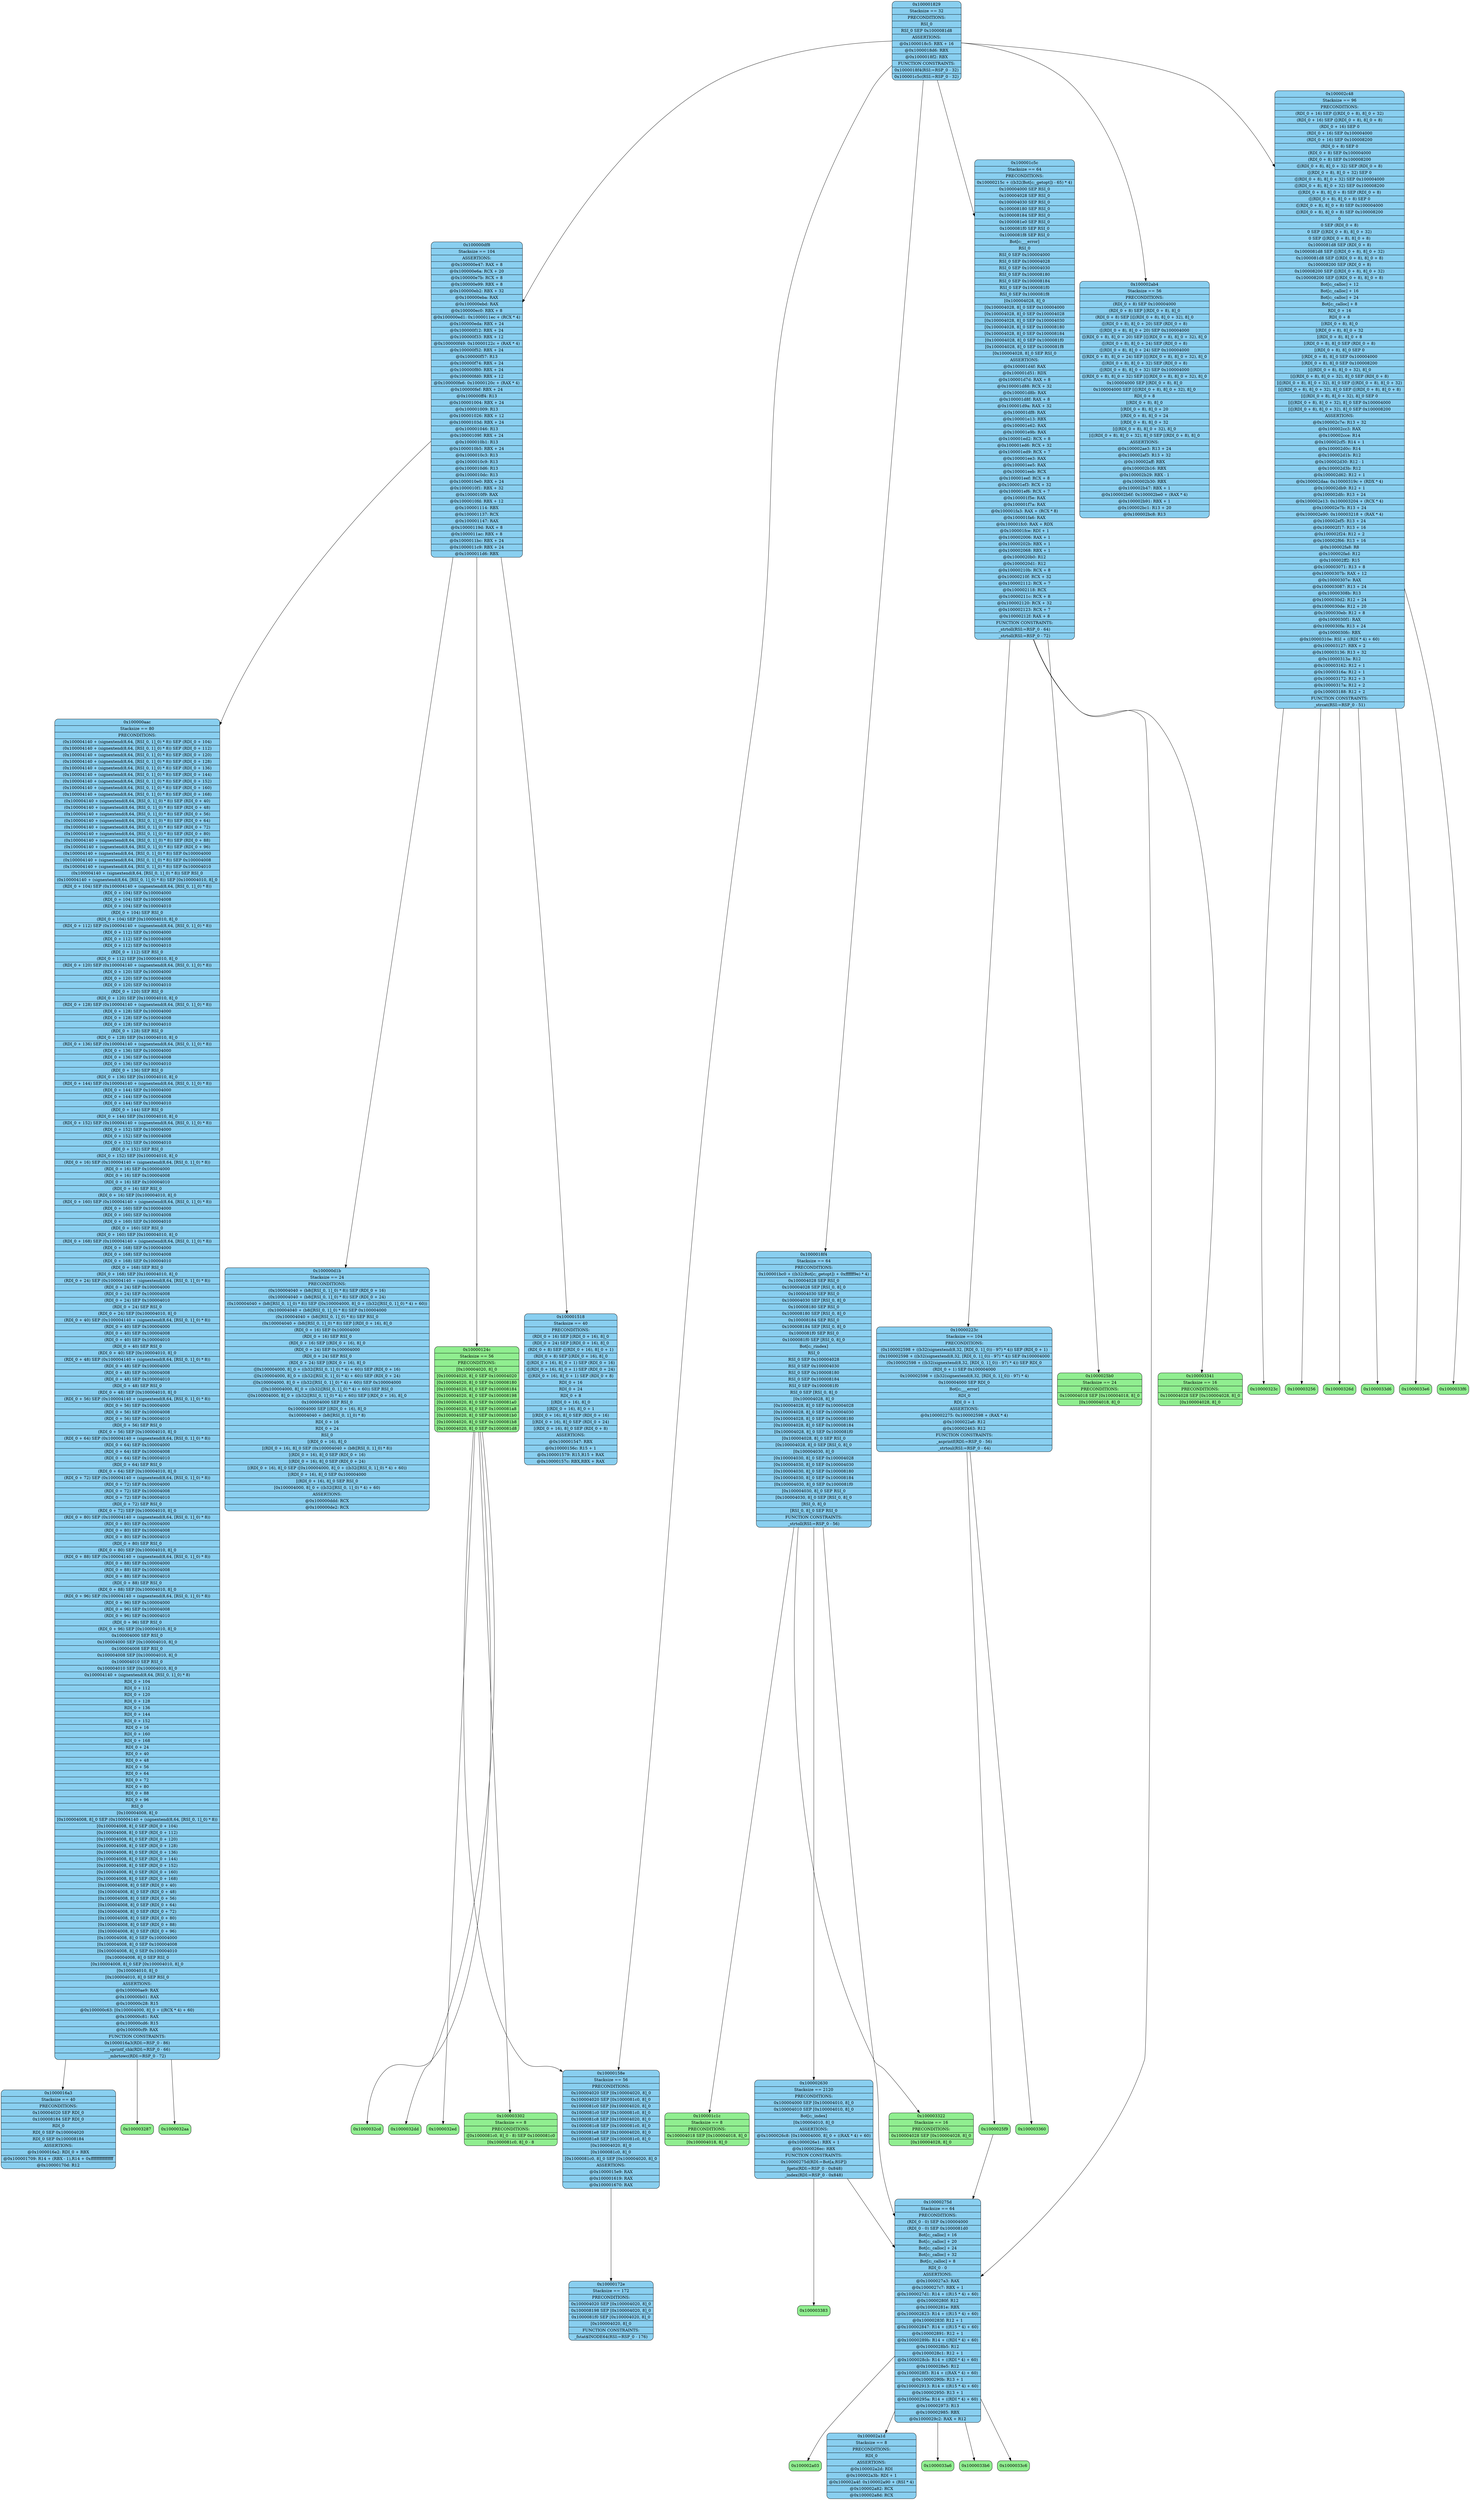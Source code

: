 diGraph hexdump{
	hexdump_100000aac  [style=filled fillcolor="#89CFF0" fontcolor="#000000" shape=Mrecord label="{0x100000aac|Stacksize == 80|PRECONDITIONS:|(0x100004140 + (signextend(8,64, [RSI_0, 1]_0) * 8)) SEP (RDI_0 + 104)|(0x100004140 + (signextend(8,64, [RSI_0, 1]_0) * 8)) SEP (RDI_0 + 112)|(0x100004140 + (signextend(8,64, [RSI_0, 1]_0) * 8)) SEP (RDI_0 + 120)|(0x100004140 + (signextend(8,64, [RSI_0, 1]_0) * 8)) SEP (RDI_0 + 128)|(0x100004140 + (signextend(8,64, [RSI_0, 1]_0) * 8)) SEP (RDI_0 + 136)|(0x100004140 + (signextend(8,64, [RSI_0, 1]_0) * 8)) SEP (RDI_0 + 144)|(0x100004140 + (signextend(8,64, [RSI_0, 1]_0) * 8)) SEP (RDI_0 + 152)|(0x100004140 + (signextend(8,64, [RSI_0, 1]_0) * 8)) SEP (RDI_0 + 160)|(0x100004140 + (signextend(8,64, [RSI_0, 1]_0) * 8)) SEP (RDI_0 + 168)|(0x100004140 + (signextend(8,64, [RSI_0, 1]_0) * 8)) SEP (RDI_0 + 40)|(0x100004140 + (signextend(8,64, [RSI_0, 1]_0) * 8)) SEP (RDI_0 + 48)|(0x100004140 + (signextend(8,64, [RSI_0, 1]_0) * 8)) SEP (RDI_0 + 56)|(0x100004140 + (signextend(8,64, [RSI_0, 1]_0) * 8)) SEP (RDI_0 + 64)|(0x100004140 + (signextend(8,64, [RSI_0, 1]_0) * 8)) SEP (RDI_0 + 72)|(0x100004140 + (signextend(8,64, [RSI_0, 1]_0) * 8)) SEP (RDI_0 + 80)|(0x100004140 + (signextend(8,64, [RSI_0, 1]_0) * 8)) SEP (RDI_0 + 88)|(0x100004140 + (signextend(8,64, [RSI_0, 1]_0) * 8)) SEP (RDI_0 + 96)|(0x100004140 + (signextend(8,64, [RSI_0, 1]_0) * 8)) SEP 0x100004000|(0x100004140 + (signextend(8,64, [RSI_0, 1]_0) * 8)) SEP 0x100004008|(0x100004140 + (signextend(8,64, [RSI_0, 1]_0) * 8)) SEP 0x100004010|(0x100004140 + (signextend(8,64, [RSI_0, 1]_0) * 8)) SEP RSI_0|(0x100004140 + (signextend(8,64, [RSI_0, 1]_0) * 8)) SEP [0x100004010, 8]_0|(RDI_0 + 104) SEP (0x100004140 + (signextend(8,64, [RSI_0, 1]_0) * 8))|(RDI_0 + 104) SEP 0x100004000|(RDI_0 + 104) SEP 0x100004008|(RDI_0 + 104) SEP 0x100004010|(RDI_0 + 104) SEP RSI_0|(RDI_0 + 104) SEP [0x100004010, 8]_0|(RDI_0 + 112) SEP (0x100004140 + (signextend(8,64, [RSI_0, 1]_0) * 8))|(RDI_0 + 112) SEP 0x100004000|(RDI_0 + 112) SEP 0x100004008|(RDI_0 + 112) SEP 0x100004010|(RDI_0 + 112) SEP RSI_0|(RDI_0 + 112) SEP [0x100004010, 8]_0|(RDI_0 + 120) SEP (0x100004140 + (signextend(8,64, [RSI_0, 1]_0) * 8))|(RDI_0 + 120) SEP 0x100004000|(RDI_0 + 120) SEP 0x100004008|(RDI_0 + 120) SEP 0x100004010|(RDI_0 + 120) SEP RSI_0|(RDI_0 + 120) SEP [0x100004010, 8]_0|(RDI_0 + 128) SEP (0x100004140 + (signextend(8,64, [RSI_0, 1]_0) * 8))|(RDI_0 + 128) SEP 0x100004000|(RDI_0 + 128) SEP 0x100004008|(RDI_0 + 128) SEP 0x100004010|(RDI_0 + 128) SEP RSI_0|(RDI_0 + 128) SEP [0x100004010, 8]_0|(RDI_0 + 136) SEP (0x100004140 + (signextend(8,64, [RSI_0, 1]_0) * 8))|(RDI_0 + 136) SEP 0x100004000|(RDI_0 + 136) SEP 0x100004008|(RDI_0 + 136) SEP 0x100004010|(RDI_0 + 136) SEP RSI_0|(RDI_0 + 136) SEP [0x100004010, 8]_0|(RDI_0 + 144) SEP (0x100004140 + (signextend(8,64, [RSI_0, 1]_0) * 8))|(RDI_0 + 144) SEP 0x100004000|(RDI_0 + 144) SEP 0x100004008|(RDI_0 + 144) SEP 0x100004010|(RDI_0 + 144) SEP RSI_0|(RDI_0 + 144) SEP [0x100004010, 8]_0|(RDI_0 + 152) SEP (0x100004140 + (signextend(8,64, [RSI_0, 1]_0) * 8))|(RDI_0 + 152) SEP 0x100004000|(RDI_0 + 152) SEP 0x100004008|(RDI_0 + 152) SEP 0x100004010|(RDI_0 + 152) SEP RSI_0|(RDI_0 + 152) SEP [0x100004010, 8]_0|(RDI_0 + 16) SEP (0x100004140 + (signextend(8,64, [RSI_0, 1]_0) * 8))|(RDI_0 + 16) SEP 0x100004000|(RDI_0 + 16) SEP 0x100004008|(RDI_0 + 16) SEP 0x100004010|(RDI_0 + 16) SEP RSI_0|(RDI_0 + 16) SEP [0x100004010, 8]_0|(RDI_0 + 160) SEP (0x100004140 + (signextend(8,64, [RSI_0, 1]_0) * 8))|(RDI_0 + 160) SEP 0x100004000|(RDI_0 + 160) SEP 0x100004008|(RDI_0 + 160) SEP 0x100004010|(RDI_0 + 160) SEP RSI_0|(RDI_0 + 160) SEP [0x100004010, 8]_0|(RDI_0 + 168) SEP (0x100004140 + (signextend(8,64, [RSI_0, 1]_0) * 8))|(RDI_0 + 168) SEP 0x100004000|(RDI_0 + 168) SEP 0x100004008|(RDI_0 + 168) SEP 0x100004010|(RDI_0 + 168) SEP RSI_0|(RDI_0 + 168) SEP [0x100004010, 8]_0|(RDI_0 + 24) SEP (0x100004140 + (signextend(8,64, [RSI_0, 1]_0) * 8))|(RDI_0 + 24) SEP 0x100004000|(RDI_0 + 24) SEP 0x100004008|(RDI_0 + 24) SEP 0x100004010|(RDI_0 + 24) SEP RSI_0|(RDI_0 + 24) SEP [0x100004010, 8]_0|(RDI_0 + 40) SEP (0x100004140 + (signextend(8,64, [RSI_0, 1]_0) * 8))|(RDI_0 + 40) SEP 0x100004000|(RDI_0 + 40) SEP 0x100004008|(RDI_0 + 40) SEP 0x100004010|(RDI_0 + 40) SEP RSI_0|(RDI_0 + 40) SEP [0x100004010, 8]_0|(RDI_0 + 48) SEP (0x100004140 + (signextend(8,64, [RSI_0, 1]_0) * 8))|(RDI_0 + 48) SEP 0x100004000|(RDI_0 + 48) SEP 0x100004008|(RDI_0 + 48) SEP 0x100004010|(RDI_0 + 48) SEP RSI_0|(RDI_0 + 48) SEP [0x100004010, 8]_0|(RDI_0 + 56) SEP (0x100004140 + (signextend(8,64, [RSI_0, 1]_0) * 8))|(RDI_0 + 56) SEP 0x100004000|(RDI_0 + 56) SEP 0x100004008|(RDI_0 + 56) SEP 0x100004010|(RDI_0 + 56) SEP RSI_0|(RDI_0 + 56) SEP [0x100004010, 8]_0|(RDI_0 + 64) SEP (0x100004140 + (signextend(8,64, [RSI_0, 1]_0) * 8))|(RDI_0 + 64) SEP 0x100004000|(RDI_0 + 64) SEP 0x100004008|(RDI_0 + 64) SEP 0x100004010|(RDI_0 + 64) SEP RSI_0|(RDI_0 + 64) SEP [0x100004010, 8]_0|(RDI_0 + 72) SEP (0x100004140 + (signextend(8,64, [RSI_0, 1]_0) * 8))|(RDI_0 + 72) SEP 0x100004000|(RDI_0 + 72) SEP 0x100004008|(RDI_0 + 72) SEP 0x100004010|(RDI_0 + 72) SEP RSI_0|(RDI_0 + 72) SEP [0x100004010, 8]_0|(RDI_0 + 80) SEP (0x100004140 + (signextend(8,64, [RSI_0, 1]_0) * 8))|(RDI_0 + 80) SEP 0x100004000|(RDI_0 + 80) SEP 0x100004008|(RDI_0 + 80) SEP 0x100004010|(RDI_0 + 80) SEP RSI_0|(RDI_0 + 80) SEP [0x100004010, 8]_0|(RDI_0 + 88) SEP (0x100004140 + (signextend(8,64, [RSI_0, 1]_0) * 8))|(RDI_0 + 88) SEP 0x100004000|(RDI_0 + 88) SEP 0x100004008|(RDI_0 + 88) SEP 0x100004010|(RDI_0 + 88) SEP RSI_0|(RDI_0 + 88) SEP [0x100004010, 8]_0|(RDI_0 + 96) SEP (0x100004140 + (signextend(8,64, [RSI_0, 1]_0) * 8))|(RDI_0 + 96) SEP 0x100004000|(RDI_0 + 96) SEP 0x100004008|(RDI_0 + 96) SEP 0x100004010|(RDI_0 + 96) SEP RSI_0|(RDI_0 + 96) SEP [0x100004010, 8]_0|0x100004000 SEP RSI_0|0x100004000 SEP [0x100004010, 8]_0|0x100004008 SEP RSI_0|0x100004008 SEP [0x100004010, 8]_0|0x100004010 SEP RSI_0|0x100004010 SEP [0x100004010, 8]_0|0x100004140 + (signextend(8,64, [RSI_0, 1]_0) * 8)|RDI_0 + 104|RDI_0 + 112|RDI_0 + 120|RDI_0 + 128|RDI_0 + 136|RDI_0 + 144|RDI_0 + 152|RDI_0 + 16|RDI_0 + 160|RDI_0 + 168|RDI_0 + 24|RDI_0 + 40|RDI_0 + 48|RDI_0 + 56|RDI_0 + 64|RDI_0 + 72|RDI_0 + 80|RDI_0 + 88|RDI_0 + 96|RSI_0|[0x100004008, 8]_0|[0x100004008, 8]_0 SEP (0x100004140 + (signextend(8,64, [RSI_0, 1]_0) * 8))|[0x100004008, 8]_0 SEP (RDI_0 + 104)|[0x100004008, 8]_0 SEP (RDI_0 + 112)|[0x100004008, 8]_0 SEP (RDI_0 + 120)|[0x100004008, 8]_0 SEP (RDI_0 + 128)|[0x100004008, 8]_0 SEP (RDI_0 + 136)|[0x100004008, 8]_0 SEP (RDI_0 + 144)|[0x100004008, 8]_0 SEP (RDI_0 + 152)|[0x100004008, 8]_0 SEP (RDI_0 + 160)|[0x100004008, 8]_0 SEP (RDI_0 + 168)|[0x100004008, 8]_0 SEP (RDI_0 + 40)|[0x100004008, 8]_0 SEP (RDI_0 + 48)|[0x100004008, 8]_0 SEP (RDI_0 + 56)|[0x100004008, 8]_0 SEP (RDI_0 + 64)|[0x100004008, 8]_0 SEP (RDI_0 + 72)|[0x100004008, 8]_0 SEP (RDI_0 + 80)|[0x100004008, 8]_0 SEP (RDI_0 + 88)|[0x100004008, 8]_0 SEP (RDI_0 + 96)|[0x100004008, 8]_0 SEP 0x100004000|[0x100004008, 8]_0 SEP 0x100004008|[0x100004008, 8]_0 SEP 0x100004010|[0x100004008, 8]_0 SEP RSI_0|[0x100004008, 8]_0 SEP [0x100004010, 8]_0|[0x100004010, 8]_0|[0x100004010, 8]_0 SEP RSI_0|ASSERTIONS:|@0x100000ae9: RAX|@0x100000b01: RAX|@0x100000c28: R15|@0x100000c63: [0x100004000, 8]_0 + ((RCX * 4) + 60)|@0x100000c81: RAX|@0x100000cd6: R15|@0x100000cf9: RAX|FUNCTION CONSTRAINTS:|0x1000016a3(RDI:=RSP_0 - 86)|___sprintf_chk(RDI:=RSP_0 - 66)|_mbrtowc(RDI:=RSP_0 - 72)}"]
	hexdump_100000d1b  [style=filled fillcolor="#89CFF0" fontcolor="#000000" shape=Mrecord label="{0x100000d1b|Stacksize == 24|PRECONDITIONS:|(0x100004040 + (b8([RSI_0, 1]_0) * 8)) SEP (RDI_0 + 16)|(0x100004040 + (b8([RSI_0, 1]_0) * 8)) SEP (RDI_0 + 24)|(0x100004040 + (b8([RSI_0, 1]_0) * 8)) SEP ([0x100004000, 8]_0 + ((b32([RSI_0, 1]_0) * 4) + 60))|(0x100004040 + (b8([RSI_0, 1]_0) * 8)) SEP 0x100004000|(0x100004040 + (b8([RSI_0, 1]_0) * 8)) SEP RSI_0|(0x100004040 + (b8([RSI_0, 1]_0) * 8)) SEP [(RDI_0 + 16), 8]_0|(RDI_0 + 16) SEP 0x100004000|(RDI_0 + 16) SEP RSI_0|(RDI_0 + 16) SEP [(RDI_0 + 16), 8]_0|(RDI_0 + 24) SEP 0x100004000|(RDI_0 + 24) SEP RSI_0|(RDI_0 + 24) SEP [(RDI_0 + 16), 8]_0|([0x100004000, 8]_0 + ((b32([RSI_0, 1]_0) * 4) + 60)) SEP (RDI_0 + 16)|([0x100004000, 8]_0 + ((b32([RSI_0, 1]_0) * 4) + 60)) SEP (RDI_0 + 24)|([0x100004000, 8]_0 + ((b32([RSI_0, 1]_0) * 4) + 60)) SEP 0x100004000|([0x100004000, 8]_0 + ((b32([RSI_0, 1]_0) * 4) + 60)) SEP RSI_0|([0x100004000, 8]_0 + ((b32([RSI_0, 1]_0) * 4) + 60)) SEP [(RDI_0 + 16), 8]_0|0x100004000 SEP RSI_0|0x100004000 SEP [(RDI_0 + 16), 8]_0|0x100004040 + (b8([RSI_0, 1]_0) * 8)|RDI_0 + 16|RDI_0 + 24|RSI_0|[(RDI_0 + 16), 8]_0|[(RDI_0 + 16), 8]_0 SEP (0x100004040 + (b8([RSI_0, 1]_0) * 8))|[(RDI_0 + 16), 8]_0 SEP (RDI_0 + 16)|[(RDI_0 + 16), 8]_0 SEP (RDI_0 + 24)|[(RDI_0 + 16), 8]_0 SEP ([0x100004000, 8]_0 + ((b32([RSI_0, 1]_0) * 4) + 60))|[(RDI_0 + 16), 8]_0 SEP 0x100004000|[(RDI_0 + 16), 8]_0 SEP RSI_0|[0x100004000, 8]_0 + ((b32([RSI_0, 1]_0) * 4) + 60)|ASSERTIONS:|@0x100000ddd: RCX|@0x100000de2: RCX}"]
	hexdump_100000df8  [style=filled fillcolor="#89CFF0" fontcolor="#000000" shape=Mrecord label="{0x100000df8|Stacksize == 104|ASSERTIONS:|@0x100000e47: RAX + 8|@0x100000e6a: RCX + 20|@0x100000e7b: RCX + 8|@0x100000e99: RBX + 8|@0x100000eb2: RBX + 32|@0x100000eba: RAX|@0x100000ebd: RAX|@0x100000ec0: RBX + 8|@0x100000ed1: 0x1000011ec + (RCX * 4)|@0x100000eda: RBX + 24|@0x100000f12: RBX + 24|@0x100000f33: RBX + 12|@0x100000f49: 0x10000122c + (RAX * 4)|@0x100000f52: RBX + 24|@0x100000f57: R13|@0x100000f74: RBX + 24|@0x100000f80: RBX + 24|@0x100000fd0: RBX + 12|@0x100000fe6: 0x10000120c + (RAX * 4)|@0x100000fef: RBX + 24|@0x100000ff4: R13|@0x100001004: RBX + 24|@0x100001009: R13|@0x100001026: RBX + 12|@0x10000103d: RBX + 24|@0x100001046: R13|@0x10000109f: RBX + 24|@0x1000010b1: R13|@0x1000010b5: RBX + 24|@0x1000010c3: R13|@0x1000010c9: R13|@0x1000010d6: R13|@0x1000010dc: R13|@0x1000010e0: RBX + 24|@0x1000010f1: RBX + 32|@0x1000010f9: RAX|@0x1000010fd: RBX + 12|@0x100001114: RBX|@0x100001137: RCX|@0x100001147: RAX|@0x10000119d: RAX + 8|@0x1000011ac: RBX + 8|@0x1000011bc: RBX + 24|@0x1000011c9: RBX + 24|@0x1000011d6: RBX}"]
	hexdump_10000124c  [style=filled fillcolor="#90EE90" fontcolor="#000000" shape=Mrecord label="{0x10000124c|Stacksize == 56|PRECONDITIONS:|[0x100004020, 8]_0|[0x100004020, 8]_0 SEP 0x100004020|[0x100004020, 8]_0 SEP 0x100008180|[0x100004020, 8]_0 SEP 0x100008184|[0x100004020, 8]_0 SEP 0x100008198|[0x100004020, 8]_0 SEP 0x1000081a0|[0x100004020, 8]_0 SEP 0x1000081a8|[0x100004020, 8]_0 SEP 0x1000081b0|[0x100004020, 8]_0 SEP 0x1000081b8|[0x100004020, 8]_0 SEP 0x1000081d8}"]
	hexdump_100001518  [style=filled fillcolor="#89CFF0" fontcolor="#000000" shape=Mrecord label="{0x100001518|Stacksize == 40|PRECONDITIONS:|(RDI_0 + 16) SEP [(RDI_0 + 16), 8]_0|(RDI_0 + 24) SEP [(RDI_0 + 16), 8]_0|(RDI_0 + 8) SEP ([(RDI_0 + 16), 8]_0 + 1)|(RDI_0 + 8) SEP [(RDI_0 + 16), 8]_0|([(RDI_0 + 16), 8]_0 + 1) SEP (RDI_0 + 16)|([(RDI_0 + 16), 8]_0 + 1) SEP (RDI_0 + 24)|([(RDI_0 + 16), 8]_0 + 1) SEP (RDI_0 + 8)|RDI_0 + 16|RDI_0 + 24|RDI_0 + 8|[(RDI_0 + 16), 8]_0|[(RDI_0 + 16), 8]_0 + 1|[(RDI_0 + 16), 8]_0 SEP (RDI_0 + 16)|[(RDI_0 + 16), 8]_0 SEP (RDI_0 + 24)|[(RDI_0 + 16), 8]_0 SEP (RDI_0 + 8)|ASSERTIONS:|@0x100001547: RBX|@0x10000156c: R15 + 1|@0x100001579: R15,R15 + RAX|@0x10000157c: RBX,RBX + RAX}"]
	hexdump_10000158e  [style=filled fillcolor="#89CFF0" fontcolor="#000000" shape=Mrecord label="{0x10000158e|Stacksize == 56|PRECONDITIONS:|0x100004020 SEP [0x100004020, 8]_0|0x100004020 SEP [0x1000081c0, 8]_0|0x1000081c0 SEP [0x100004020, 8]_0|0x1000081c0 SEP [0x1000081c0, 8]_0|0x1000081c8 SEP [0x100004020, 8]_0|0x1000081c8 SEP [0x1000081c0, 8]_0|0x1000081e8 SEP [0x100004020, 8]_0|0x1000081e8 SEP [0x1000081c0, 8]_0|[0x100004020, 8]_0|[0x1000081c0, 8]_0|[0x1000081c0, 8]_0 SEP [0x100004020, 8]_0|ASSERTIONS:|@0x1000015e9: RAX|@0x100001619: RAX|@0x100001670: RAX}"]
	hexdump_1000016a3  [style=filled fillcolor="#89CFF0" fontcolor="#000000" shape=Mrecord label="{0x1000016a3|Stacksize == 40|PRECONDITIONS:|0x100004020 SEP RDI_0|0x100008184 SEP RDI_0|RDI_0|RDI_0 SEP 0x100004020|RDI_0 SEP 0x100008184|ASSERTIONS:|@0x1000016e2: RDI_0 + RBX|@0x100001709: R14 + (RBX - 1),R14 + 0xffffffffffffffff|@0x10000170d: R12}"]
	hexdump_10000172e  [style=filled fillcolor="#89CFF0" fontcolor="#000000" shape=Mrecord label="{0x10000172e|Stacksize == 172|PRECONDITIONS:|0x100004020 SEP [0x100004020, 8]_0|0x100008198 SEP [0x100004020, 8]_0|0x1000081f0 SEP [0x100004020, 8]_0|[0x100004020, 8]_0|FUNCTION CONSTRAINTS:|_fstat$INODE64(RSI:=RSP_0 - 176)}"]
	hexdump_100001829  [style=filled fillcolor="#89CFF0" fontcolor="#000000" shape=Mrecord label="{0x100001829|Stacksize == 32|PRECONDITIONS:|RSI_0|RSI_0 SEP 0x1000081d8|ASSERTIONS:|@0x1000018c5: RBX + 16|@0x1000018d6: RBX|@0x1000018f2: RBX|FUNCTION CONSTRAINTS:|0x1000018f4(RSI:=RSP_0 - 32)|0x100001c5c(RSI:=RSP_0 - 32)}"]
	hexdump_1000018f4  [style=filled fillcolor="#89CFF0" fontcolor="#000000" shape=Mrecord label="{0x1000018f4|Stacksize == 64|PRECONDITIONS:|0x100001bc0 + ((b32(Bot[c;_getopt]) + 0xffffff9e) * 4)|0x100004028 SEP RSI_0|0x100004028 SEP [RSI_0, 8]_0|0x100004030 SEP RSI_0|0x100004030 SEP [RSI_0, 8]_0|0x100008180 SEP RSI_0|0x100008180 SEP [RSI_0, 8]_0|0x100008184 SEP RSI_0|0x100008184 SEP [RSI_0, 8]_0|0x1000081f0 SEP RSI_0|0x1000081f0 SEP [RSI_0, 8]_0|Bot[c;_rindex]|RSI_0|RSI_0 SEP 0x100004028|RSI_0 SEP 0x100004030|RSI_0 SEP 0x100008180|RSI_0 SEP 0x100008184|RSI_0 SEP 0x1000081f0|RSI_0 SEP [RSI_0, 8]_0|[0x100004028, 8]_0|[0x100004028, 8]_0 SEP 0x100004028|[0x100004028, 8]_0 SEP 0x100004030|[0x100004028, 8]_0 SEP 0x100008180|[0x100004028, 8]_0 SEP 0x100008184|[0x100004028, 8]_0 SEP 0x1000081f0|[0x100004028, 8]_0 SEP RSI_0|[0x100004028, 8]_0 SEP [RSI_0, 8]_0|[0x100004030, 8]_0|[0x100004030, 8]_0 SEP 0x100004028|[0x100004030, 8]_0 SEP 0x100004030|[0x100004030, 8]_0 SEP 0x100008180|[0x100004030, 8]_0 SEP 0x100008184|[0x100004030, 8]_0 SEP 0x1000081f0|[0x100004030, 8]_0 SEP RSI_0|[0x100004030, 8]_0 SEP [RSI_0, 8]_0|[RSI_0, 8]_0|[RSI_0, 8]_0 SEP RSI_0|FUNCTION CONSTRAINTS:|_strtoll(RSI:=RSP_0 - 56)}"]
	hexdump_100001c1c  [style=filled fillcolor="#90EE90" fontcolor="#000000" shape=Mrecord label="{0x100001c1c|Stacksize == 8|PRECONDITIONS:|0x100004018 SEP [0x100004018, 8]_0|[0x100004018, 8]_0}"]
	hexdump_100001c5c  [style=filled fillcolor="#89CFF0" fontcolor="#000000" shape=Mrecord label="{0x100001c5c|Stacksize == 64|PRECONDITIONS:|0x10000215c + ((b32(Bot[c;_getopt]) - 65) * 4)|0x100004000 SEP RSI_0|0x100004028 SEP RSI_0|0x100004030 SEP RSI_0|0x100008180 SEP RSI_0|0x100008184 SEP RSI_0|0x1000081e0 SEP RSI_0|0x1000081f0 SEP RSI_0|0x1000081f8 SEP RSI_0|Bot[c;___error]|RSI_0|RSI_0 SEP 0x100004000|RSI_0 SEP 0x100004028|RSI_0 SEP 0x100004030|RSI_0 SEP 0x100008180|RSI_0 SEP 0x100008184|RSI_0 SEP 0x1000081f0|RSI_0 SEP 0x1000081f8|[0x100004028, 8]_0|[0x100004028, 8]_0 SEP 0x100004000|[0x100004028, 8]_0 SEP 0x100004028|[0x100004028, 8]_0 SEP 0x100004030|[0x100004028, 8]_0 SEP 0x100008180|[0x100004028, 8]_0 SEP 0x100008184|[0x100004028, 8]_0 SEP 0x1000081f0|[0x100004028, 8]_0 SEP 0x1000081f8|[0x100004028, 8]_0 SEP RSI_0|ASSERTIONS:|@0x100001d4f: RAX|@0x100001d51: RDX|@0x100001d7d: RAX + 8|@0x100001d88: RCX + 32|@0x100001d8b: RAX|@0x100001d8f: RAX + 8|@0x100001d9a: RAX + 32|@0x100001df8: RAX|@0x100001e13: RBX|@0x100001e62: RAX|@0x100001e9b: RAX|@0x100001ed2: RCX + 8|@0x100001ed6: RCX + 32|@0x100001ed9: RCX + 7|@0x100001ee3: RAX|@0x100001ee5: RAX|@0x100001eeb: RCX|@0x100001eef: RCX + 8|@0x100001ef3: RCX + 32|@0x100001ef6: RCX + 7|@0x100001f5e: RAX|@0x100001f7a: RAX|@0x100001fa3: RAX + (RCX * 8)|@0x100001fa6: RAX|@0x100001fc0: RAX + RDX|@0x100001fce: RDI + 1|@0x100002006: RAX + 1|@0x10000202b: RBX + 1|@0x100002068: RBX + 1|@0x1000020b0: R12|@0x1000020d1: R12|@0x10000210b: RCX + 8|@0x10000210f: RCX + 32|@0x100002112: RCX + 7|@0x100002118: RCX|@0x10000211c: RCX + 8|@0x100002120: RCX + 32|@0x100002123: RCX + 7|@0x10000212f: RAX + 8|FUNCTION CONSTRAINTS:|_strtoll(RSI:=RSP_0 - 64)|_strtoll(RSI:=RSP_0 - 72)}"]
	hexdump_10000223c  [style=filled fillcolor="#89CFF0" fontcolor="#000000" shape=Mrecord label="{0x10000223c|Stacksize == 104|PRECONDITIONS:|(0x100002598 + ((b32(signextend(8,32, [RDI_0, 1]_0)) - 97) * 4)) SEP (RDI_0 + 1)|(0x100002598 + ((b32(signextend(8,32, [RDI_0, 1]_0)) - 97) * 4)) SEP 0x100004000|(0x100002598 + ((b32(signextend(8,32, [RDI_0, 1]_0)) - 97) * 4)) SEP RDI_0|(RDI_0 + 1) SEP 0x100004000|0x100002598 + ((b32(signextend(8,32, [RDI_0, 1]_0)) - 97) * 4)|0x100004000 SEP RDI_0|Bot[c;___error]|RDI_0|RDI_0 + 1|ASSERTIONS:|@0x100002275: 0x100002598 + (RAX * 4)|@0x1000022a6: R12|@0x100002463: R12|FUNCTION CONSTRAINTS:|_asprintf(RDI:=RSP_0 - 56)|_strtoul(RSI:=RSP_0 - 64)}"]
	hexdump_1000025b0  [style=filled fillcolor="#90EE90" fontcolor="#000000" shape=Mrecord label="{0x1000025b0|Stacksize == 24|PRECONDITIONS:|0x100004018 SEP [0x100004018, 8]_0|[0x100004018, 8]_0}"]
	hexdump_1000025f9  [style=filled fillcolor="#90EE90" fontcolor="#000000" shape=Mrecord label="0x1000025f9"]
	hexdump_100002630  [style=filled fillcolor="#89CFF0" fontcolor="#000000" shape=Mrecord label="{0x100002630|Stacksize == 2120|PRECONDITIONS:|0x100004000 SEP [0x100004010, 8]_0|0x100004010 SEP [0x100004010, 8]_0|Bot[c;_index]|[0x100004010, 8]_0|ASSERTIONS:|@0x1000026c8: [0x100004000, 8]_0 + ((RAX * 4) + 60)|@0x1000026e1: RBX + 1|@0x1000026ec: RBX|FUNCTION CONSTRAINTS:|0x10000275d(RDI:=Bot[a;RSP])|_fgets(RDI:=RSP_0 - 0x848)|_index(RDI:=RSP_0 - 0x848)}"]
	hexdump_10000275d  [style=filled fillcolor="#89CFF0" fontcolor="#000000" shape=Mrecord label="{0x10000275d|Stacksize == 64|PRECONDITIONS:|(RDI_0 - 0) SEP 0x100004000|(RDI_0 - 0) SEP 0x1000081d0|Bot[c;_calloc] + 16|Bot[c;_calloc] + 20|Bot[c;_calloc] + 24|Bot[c;_calloc] + 32|Bot[c;_calloc] + 8|RDI_0 - 0|ASSERTIONS:|@0x1000027a3: RAX|@0x1000027c7: RBX + 1|@0x1000027d1: R14 + ((R15 * 4) + 60)|@0x10000280f: R12|@0x10000281e: RBX|@0x100002823: R14 + ((R15 * 4) + 60)|@0x10000283f: R12 + 1|@0x100002847: R14 + ((R15 * 4) + 60)|@0x100002891: R12 + 1|@0x10000289b: R14 + ((RDI * 4) + 60)|@0x1000028b5: R12|@0x1000028c1: R12 + 1|@0x1000028cb: R14 + ((RDI * 4) + 60)|@0x1000028e5: R12|@0x1000028f3: R14 + ((RAX * 4) + 60)|@0x10000290b: R13 + 1|@0x100002913: R14 + ((R15 * 4) + 60)|@0x100002950: R13 + 1|@0x10000295a: R14 + ((RDI * 4) + 60)|@0x100002973: R13|@0x100002985: RBX|@0x1000029c2: RAX + R12}"]
	hexdump_100002a03  [style=filled fillcolor="#90EE90" fontcolor="#000000" shape=Mrecord label="0x100002a03"]
	hexdump_100002a1d  [style=filled fillcolor="#89CFF0" fontcolor="#000000" shape=Mrecord label="{0x100002a1d|Stacksize == 8|PRECONDITIONS:|RDI_0|ASSERTIONS:|@0x100002a2d: RDI|@0x100002a3b: RDI + 1|@0x100002a4f: 0x100002a90 + (RSI * 4)|@0x100002a82: RCX|@0x100002a8d: RCX}"]
	hexdump_100002ab4  [style=filled fillcolor="#89CFF0" fontcolor="#000000" shape=Mrecord label="{0x100002ab4|Stacksize == 56|PRECONDITIONS:|(RDI_0 + 8) SEP 0x100004000|(RDI_0 + 8) SEP [(RDI_0 + 8), 8]_0|(RDI_0 + 8) SEP [([(RDI_0 + 8), 8]_0 + 32), 8]_0|([(RDI_0 + 8), 8]_0 + 20) SEP (RDI_0 + 8)|([(RDI_0 + 8), 8]_0 + 20) SEP 0x100004000|([(RDI_0 + 8), 8]_0 + 20) SEP [([(RDI_0 + 8), 8]_0 + 32), 8]_0|([(RDI_0 + 8), 8]_0 + 24) SEP (RDI_0 + 8)|([(RDI_0 + 8), 8]_0 + 24) SEP 0x100004000|([(RDI_0 + 8), 8]_0 + 24) SEP [([(RDI_0 + 8), 8]_0 + 32), 8]_0|([(RDI_0 + 8), 8]_0 + 32) SEP (RDI_0 + 8)|([(RDI_0 + 8), 8]_0 + 32) SEP 0x100004000|([(RDI_0 + 8), 8]_0 + 32) SEP [([(RDI_0 + 8), 8]_0 + 32), 8]_0|0x100004000 SEP [(RDI_0 + 8), 8]_0|0x100004000 SEP [([(RDI_0 + 8), 8]_0 + 32), 8]_0|RDI_0 + 8|[(RDI_0 + 8), 8]_0|[(RDI_0 + 8), 8]_0 + 20|[(RDI_0 + 8), 8]_0 + 24|[(RDI_0 + 8), 8]_0 + 32|[([(RDI_0 + 8), 8]_0 + 32), 8]_0|[([(RDI_0 + 8), 8]_0 + 32), 8]_0 SEP [(RDI_0 + 8), 8]_0|ASSERTIONS:|@0x100002ae3: R13 + 24|@0x100002af3: R13 + 32|@0x100002aff: RBX|@0x100002b16: RBX|@0x100002b29: RBX - 1|@0x100002b30: RBX|@0x100002b47: RBX + 1|@0x100002b6f: 0x100002be0 + (RAX * 4)|@0x100002b91: RBX + 1|@0x100002bc1: R13 + 20|@0x100002bc8: R13}"]
	hexdump_100002c48  [style=filled fillcolor="#89CFF0" fontcolor="#000000" shape=Mrecord label="{0x100002c48|Stacksize == 96|PRECONDITIONS:|(RDI_0 + 16) SEP ([(RDI_0 + 8), 8]_0 + 32)|(RDI_0 + 16) SEP ([(RDI_0 + 8), 8]_0 + 8)|(RDI_0 + 16) SEP 0|(RDI_0 + 16) SEP 0x100004000|(RDI_0 + 16) SEP 0x100008200|(RDI_0 + 8) SEP 0|(RDI_0 + 8) SEP 0x100004000|(RDI_0 + 8) SEP 0x100008200|([(RDI_0 + 8), 8]_0 + 32) SEP (RDI_0 + 8)|([(RDI_0 + 8), 8]_0 + 32) SEP 0|([(RDI_0 + 8), 8]_0 + 32) SEP 0x100004000|([(RDI_0 + 8), 8]_0 + 32) SEP 0x100008200|([(RDI_0 + 8), 8]_0 + 8) SEP (RDI_0 + 8)|([(RDI_0 + 8), 8]_0 + 8) SEP 0|([(RDI_0 + 8), 8]_0 + 8) SEP 0x100004000|([(RDI_0 + 8), 8]_0 + 8) SEP 0x100008200|0|0 SEP (RDI_0 + 8)|0 SEP ([(RDI_0 + 8), 8]_0 + 32)|0 SEP ([(RDI_0 + 8), 8]_0 + 8)|0x1000081d8 SEP (RDI_0 + 8)|0x1000081d8 SEP ([(RDI_0 + 8), 8]_0 + 32)|0x1000081d8 SEP ([(RDI_0 + 8), 8]_0 + 8)|0x100008200 SEP (RDI_0 + 8)|0x100008200 SEP ([(RDI_0 + 8), 8]_0 + 32)|0x100008200 SEP ([(RDI_0 + 8), 8]_0 + 8)|Bot[c;_calloc] + 12|Bot[c;_calloc] + 16|Bot[c;_calloc] + 24|Bot[c;_calloc] + 8|RDI_0 + 16|RDI_0 + 8|[(RDI_0 + 8), 8]_0|[(RDI_0 + 8), 8]_0 + 32|[(RDI_0 + 8), 8]_0 + 8|[(RDI_0 + 8), 8]_0 SEP (RDI_0 + 8)|[(RDI_0 + 8), 8]_0 SEP 0|[(RDI_0 + 8), 8]_0 SEP 0x100004000|[(RDI_0 + 8), 8]_0 SEP 0x100008200|[([(RDI_0 + 8), 8]_0 + 32), 8]_0|[([(RDI_0 + 8), 8]_0 + 32), 8]_0 SEP (RDI_0 + 8)|[([(RDI_0 + 8), 8]_0 + 32), 8]_0 SEP ([(RDI_0 + 8), 8]_0 + 32)|[([(RDI_0 + 8), 8]_0 + 32), 8]_0 SEP ([(RDI_0 + 8), 8]_0 + 8)|[([(RDI_0 + 8), 8]_0 + 32), 8]_0 SEP 0|[([(RDI_0 + 8), 8]_0 + 32), 8]_0 SEP 0x100004000|[([(RDI_0 + 8), 8]_0 + 32), 8]_0 SEP 0x100008200|ASSERTIONS:|@0x100002c7e: R13 + 32|@0x100002cc3: RAX|@0x100002cce: R14|@0x100002cf5: R14 + 1|@0x100002d0c: R14|@0x100002d1b: R12|@0x100002d30: R12 - 1|@0x100002d3b: R12|@0x100002d62: R12 + 1|@0x100002daa: 0x10000319c + (RDX * 4)|@0x100002db9: R12 + 1|@0x100002dfc: R13 + 24|@0x100002e13: 0x100003204 + (RCX * 4)|@0x100002e7b: R13 + 24|@0x100002e90: 0x100003218 + (RAX * 4)|@0x100002ef5: R13 + 24|@0x100002f17: R13 + 16|@0x100002f24: R12 + 2|@0x100002f66: R13 + 16|@0x100002fa8: R8|@0x100002fad: R12|@0x100002ff2: R15|@0x100003071: R13 + 8|@0x10000307b: RAX + 12|@0x10000307e: RAX|@0x100003087: R13 + 24|@0x10000308b: R13|@0x1000030d2: R12 + 24|@0x1000030de: R12 + 20|@0x1000030eb: R12 + 8|@0x1000030f1: RAX|@0x1000030fa: R13 + 24|@0x1000030fc: RBX|@0x10000310e: RSI + ((RDI * 4) + 60)|@0x100003127: RBX + 2|@0x100003136: R13 + 32|@0x10000313a: R12|@0x100003162: R12 + 1|@0x10000316a: R12 + 1|@0x100003172: R12 + 3|@0x10000317a: R12 + 2|@0x100003188: R12 + 2|FUNCTION CONSTRAINTS:|_strcat(RSI:=RSP_0 - 51)}"]
	hexdump_10000323c  [style=filled fillcolor="#90EE90" fontcolor="#000000" shape=Mrecord label="0x10000323c"]
	hexdump_100003256  [style=filled fillcolor="#90EE90" fontcolor="#000000" shape=Mrecord label="0x100003256"]
	hexdump_10000326d  [style=filled fillcolor="#90EE90" fontcolor="#000000" shape=Mrecord label="0x10000326d"]
	hexdump_100003287  [style=filled fillcolor="#90EE90" fontcolor="#000000" shape=Mrecord label="0x100003287"]
	hexdump_1000032aa  [style=filled fillcolor="#90EE90" fontcolor="#000000" shape=Mrecord label="0x1000032aa"]
	hexdump_1000032cd  [style=filled fillcolor="#90EE90" fontcolor="#000000" shape=Mrecord label="0x1000032cd"]
	hexdump_1000032dd  [style=filled fillcolor="#90EE90" fontcolor="#000000" shape=Mrecord label="0x1000032dd"]
	hexdump_1000032ed  [style=filled fillcolor="#90EE90" fontcolor="#000000" shape=Mrecord label="0x1000032ed"]
	hexdump_100003302  [style=filled fillcolor="#90EE90" fontcolor="#000000" shape=Mrecord label="{0x100003302|Stacksize == 8|PRECONDITIONS:|([0x1000081c0, 8]_0 - 8) SEP 0x1000081c0|[0x1000081c0, 8]_0 - 8}"]
	hexdump_100003322  [style=filled fillcolor="#90EE90" fontcolor="#000000" shape=Mrecord label="{0x100003322|Stacksize == 16|PRECONDITIONS:|0x100004028 SEP [0x100004028, 8]_0|[0x100004028, 8]_0}"]
	hexdump_100003341  [style=filled fillcolor="#90EE90" fontcolor="#000000" shape=Mrecord label="{0x100003341|Stacksize == 16|PRECONDITIONS:|0x100004028 SEP [0x100004028, 8]_0|[0x100004028, 8]_0}"]
	hexdump_100003360  [style=filled fillcolor="#90EE90" fontcolor="#000000" shape=Mrecord label="0x100003360"]
	hexdump_100003383  [style=filled fillcolor="#90EE90" fontcolor="#000000" shape=Mrecord label="0x100003383"]
	hexdump_1000033a6  [style=filled fillcolor="#90EE90" fontcolor="#000000" shape=Mrecord label="0x1000033a6"]
	hexdump_1000033b6  [style=filled fillcolor="#90EE90" fontcolor="#000000" shape=Mrecord label="0x1000033b6"]
	hexdump_1000033c6  [style=filled fillcolor="#90EE90" fontcolor="#000000" shape=Mrecord label="0x1000033c6"]
	hexdump_1000033d6  [style=filled fillcolor="#90EE90" fontcolor="#000000" shape=Mrecord label="0x1000033d6"]
	hexdump_1000033e6  [style=filled fillcolor="#90EE90" fontcolor="#000000" shape=Mrecord label="0x1000033e6"]
	hexdump_1000033f6  [style=filled fillcolor="#90EE90" fontcolor="#000000" shape=Mrecord label="0x1000033f6"]

	hexdump_100000aac -> hexdump_1000016a3
	hexdump_100000aac -> hexdump_100003287
	hexdump_100000aac -> hexdump_1000032aa

	hexdump_100000df8 -> hexdump_100000aac
	hexdump_100000df8 -> hexdump_100000d1b
	hexdump_100000df8 -> hexdump_10000124c
	hexdump_100000df8 -> hexdump_100001518
	hexdump_10000124c -> hexdump_10000158e
	hexdump_10000124c -> hexdump_1000032cd
	hexdump_10000124c -> hexdump_1000032dd
	hexdump_10000124c -> hexdump_1000032ed
	hexdump_10000124c -> hexdump_100003302

	hexdump_10000158e -> hexdump_10000172e


	hexdump_100001829 -> hexdump_100000df8
	hexdump_100001829 -> hexdump_10000158e
	hexdump_100001829 -> hexdump_1000018f4
	hexdump_100001829 -> hexdump_100001c5c
	hexdump_100001829 -> hexdump_100002ab4
	hexdump_100001829 -> hexdump_100002c48
	hexdump_1000018f4 -> hexdump_100001c1c
	hexdump_1000018f4 -> hexdump_100002630
	hexdump_1000018f4 -> hexdump_10000275d
	hexdump_1000018f4 -> hexdump_100003322

	hexdump_100001c5c -> hexdump_10000223c
	hexdump_100001c5c -> hexdump_1000025b0
	hexdump_100001c5c -> hexdump_10000275d
	hexdump_100001c5c -> hexdump_100003341
	hexdump_10000223c -> hexdump_1000025f9
	hexdump_10000223c -> hexdump_100003360

	hexdump_1000025f9 -> hexdump_10000275d
	hexdump_100002630 -> hexdump_10000275d
	hexdump_100002630 -> hexdump_100003383
	hexdump_10000275d -> hexdump_100002a03
	hexdump_10000275d -> hexdump_100002a1d
	hexdump_10000275d -> hexdump_1000033a6
	hexdump_10000275d -> hexdump_1000033b6
	hexdump_10000275d -> hexdump_1000033c6



	hexdump_100002c48 -> hexdump_10000323c
	hexdump_100002c48 -> hexdump_100003256
	hexdump_100002c48 -> hexdump_10000326d
	hexdump_100002c48 -> hexdump_1000033d6
	hexdump_100002c48 -> hexdump_1000033e6
	hexdump_100002c48 -> hexdump_1000033f6



















}